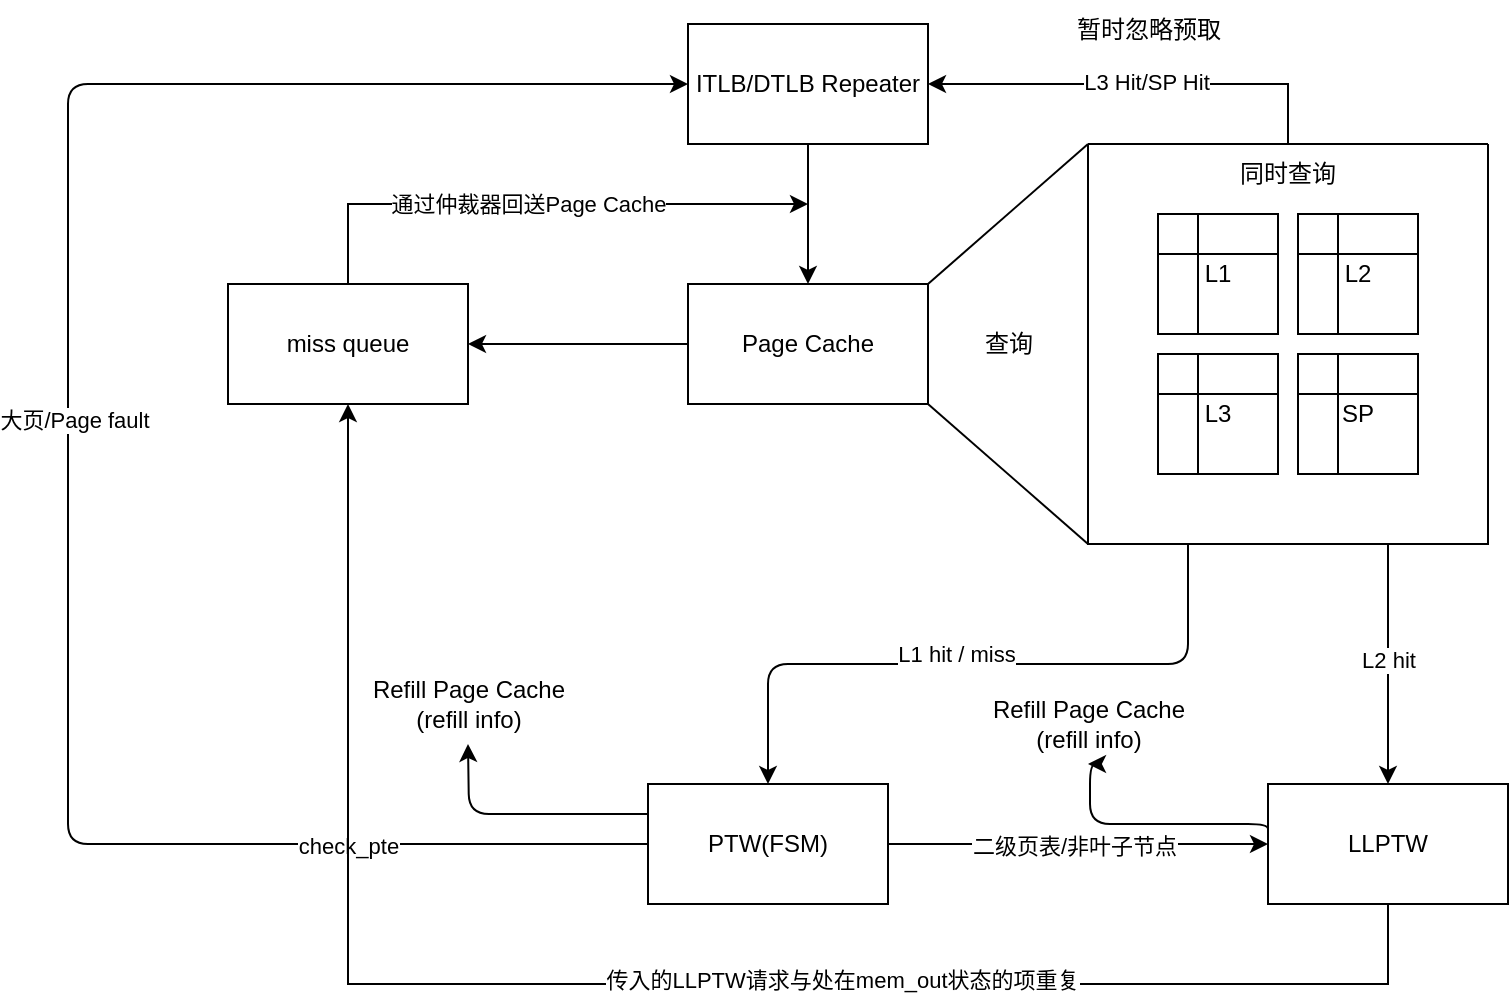 <mxfile version="24.0.4" type="github">
  <diagram name="第 1 页" id="u0s4evxgeO5GkAvL17LF">
    <mxGraphModel dx="791" dy="1105" grid="1" gridSize="10" guides="1" tooltips="1" connect="1" arrows="1" fold="1" page="1" pageScale="1" pageWidth="1600" pageHeight="900" math="0" shadow="0">
      <root>
        <mxCell id="0" />
        <mxCell id="1" parent="0" />
        <mxCell id="WTQIN2awekwh78GTf_UN-3" style="edgeStyle=orthogonalEdgeStyle;rounded=0;orthogonalLoop=1;jettySize=auto;html=1;exitX=0.5;exitY=1;exitDx=0;exitDy=0;entryX=0.5;entryY=0;entryDx=0;entryDy=0;" parent="1" source="WTQIN2awekwh78GTf_UN-1" target="WTQIN2awekwh78GTf_UN-2" edge="1">
          <mxGeometry relative="1" as="geometry" />
        </mxCell>
        <mxCell id="WTQIN2awekwh78GTf_UN-1" value="ITLB/DTLB Repeater" style="rounded=0;whiteSpace=wrap;html=1;" parent="1" vertex="1">
          <mxGeometry x="670" y="190" width="120" height="60" as="geometry" />
        </mxCell>
        <mxCell id="fB4GTKhYR3a0nAZTmNJz-9" style="edgeStyle=orthogonalEdgeStyle;rounded=0;orthogonalLoop=1;jettySize=auto;html=1;exitX=0;exitY=0.5;exitDx=0;exitDy=0;" edge="1" parent="1" source="WTQIN2awekwh78GTf_UN-2" target="fB4GTKhYR3a0nAZTmNJz-6">
          <mxGeometry relative="1" as="geometry" />
        </mxCell>
        <mxCell id="WTQIN2awekwh78GTf_UN-2" value="Page Cache" style="rounded=0;whiteSpace=wrap;html=1;" parent="1" vertex="1">
          <mxGeometry x="670" y="320" width="120" height="60" as="geometry" />
        </mxCell>
        <mxCell id="WTQIN2awekwh78GTf_UN-8" value="" style="endArrow=none;html=1;rounded=0;exitX=1;exitY=0;exitDx=0;exitDy=0;entryX=0;entryY=0;entryDx=0;entryDy=0;" parent="1" source="WTQIN2awekwh78GTf_UN-2" target="WTQIN2awekwh78GTf_UN-19" edge="1">
          <mxGeometry width="50" height="50" relative="1" as="geometry">
            <mxPoint x="830" y="250" as="sourcePoint" />
            <mxPoint x="880" y="200" as="targetPoint" />
          </mxGeometry>
        </mxCell>
        <mxCell id="WTQIN2awekwh78GTf_UN-18" value="" style="endArrow=none;html=1;rounded=0;exitX=1;exitY=1;exitDx=0;exitDy=0;entryX=0;entryY=1;entryDx=0;entryDy=0;" parent="1" source="WTQIN2awekwh78GTf_UN-2" target="WTQIN2awekwh78GTf_UN-19" edge="1">
          <mxGeometry width="50" height="50" relative="1" as="geometry">
            <mxPoint x="830" y="520" as="sourcePoint" />
            <mxPoint x="880" y="470" as="targetPoint" />
          </mxGeometry>
        </mxCell>
        <mxCell id="WTQIN2awekwh78GTf_UN-29" style="edgeStyle=orthogonalEdgeStyle;orthogonalLoop=1;jettySize=auto;html=1;exitX=0.25;exitY=1;exitDx=0;exitDy=0;entryX=0.5;entryY=0;entryDx=0;entryDy=0;" parent="1" source="WTQIN2awekwh78GTf_UN-19" target="WTQIN2awekwh78GTf_UN-34" edge="1">
          <mxGeometry relative="1" as="geometry">
            <mxPoint x="710" y="520" as="targetPoint" />
          </mxGeometry>
        </mxCell>
        <mxCell id="WTQIN2awekwh78GTf_UN-31" value="&lt;div&gt;L1 hit / miss&lt;/div&gt;" style="edgeLabel;html=1;align=center;verticalAlign=middle;resizable=0;points=[];" parent="WTQIN2awekwh78GTf_UN-29" vertex="1" connectable="0">
          <mxGeometry x="0.023" y="-1" relative="1" as="geometry">
            <mxPoint x="-7" y="-4" as="offset" />
          </mxGeometry>
        </mxCell>
        <mxCell id="fB4GTKhYR3a0nAZTmNJz-2" style="edgeStyle=orthogonalEdgeStyle;rounded=0;orthogonalLoop=1;jettySize=auto;html=1;exitX=0.75;exitY=1;exitDx=0;exitDy=0;" edge="1" parent="1" source="WTQIN2awekwh78GTf_UN-19" target="fB4GTKhYR3a0nAZTmNJz-1">
          <mxGeometry relative="1" as="geometry" />
        </mxCell>
        <mxCell id="fB4GTKhYR3a0nAZTmNJz-3" value="&lt;div&gt;L2 hit&lt;/div&gt;" style="edgeLabel;html=1;align=center;verticalAlign=middle;resizable=0;points=[];" vertex="1" connectable="0" parent="fB4GTKhYR3a0nAZTmNJz-2">
          <mxGeometry x="-0.033" relative="1" as="geometry">
            <mxPoint as="offset" />
          </mxGeometry>
        </mxCell>
        <mxCell id="WTQIN2awekwh78GTf_UN-19" value="" style="swimlane;startSize=0;rounded=0;" parent="1" vertex="1">
          <mxGeometry x="870" y="250" width="200" height="200" as="geometry">
            <mxRectangle x="360" y="130" width="50" height="40" as="alternateBounds" />
          </mxGeometry>
        </mxCell>
        <mxCell id="WTQIN2awekwh78GTf_UN-4" value="L1" style="shape=internalStorage;whiteSpace=wrap;html=1;backgroundOutline=1;rounded=0;" parent="WTQIN2awekwh78GTf_UN-19" vertex="1">
          <mxGeometry x="35" y="35" width="60" height="60" as="geometry" />
        </mxCell>
        <mxCell id="WTQIN2awekwh78GTf_UN-5" value="L2" style="shape=internalStorage;whiteSpace=wrap;html=1;backgroundOutline=1;rounded=0;" parent="WTQIN2awekwh78GTf_UN-19" vertex="1">
          <mxGeometry x="105" y="35" width="60" height="60" as="geometry" />
        </mxCell>
        <mxCell id="WTQIN2awekwh78GTf_UN-6" value="L3" style="shape=internalStorage;whiteSpace=wrap;html=1;backgroundOutline=1;rounded=0;" parent="WTQIN2awekwh78GTf_UN-19" vertex="1">
          <mxGeometry x="35" y="105" width="60" height="60" as="geometry" />
        </mxCell>
        <mxCell id="WTQIN2awekwh78GTf_UN-7" value="&lt;div&gt;SP&lt;/div&gt;" style="shape=internalStorage;whiteSpace=wrap;html=1;backgroundOutline=1;rounded=0;" parent="WTQIN2awekwh78GTf_UN-19" vertex="1">
          <mxGeometry x="105" y="105" width="60" height="60" as="geometry" />
        </mxCell>
        <mxCell id="WTQIN2awekwh78GTf_UN-22" value="同时查询" style="text;html=1;align=center;verticalAlign=middle;whiteSpace=wrap;rounded=0;" parent="WTQIN2awekwh78GTf_UN-19" vertex="1">
          <mxGeometry x="70" width="60" height="30" as="geometry" />
        </mxCell>
        <mxCell id="WTQIN2awekwh78GTf_UN-23" style="edgeStyle=orthogonalEdgeStyle;rounded=0;orthogonalLoop=1;jettySize=auto;html=1;exitX=0.5;exitY=0;exitDx=0;exitDy=0;entryX=1;entryY=0.5;entryDx=0;entryDy=0;" parent="1" source="WTQIN2awekwh78GTf_UN-22" target="WTQIN2awekwh78GTf_UN-1" edge="1">
          <mxGeometry relative="1" as="geometry" />
        </mxCell>
        <mxCell id="WTQIN2awekwh78GTf_UN-24" value="&lt;div&gt;L3 Hit/SP Hit&lt;/div&gt;" style="edgeLabel;html=1;align=center;verticalAlign=middle;resizable=0;points=[];rounded=0;" parent="WTQIN2awekwh78GTf_UN-23" vertex="1" connectable="0">
          <mxGeometry x="-0.038" y="-1" relative="1" as="geometry">
            <mxPoint as="offset" />
          </mxGeometry>
        </mxCell>
        <mxCell id="WTQIN2awekwh78GTf_UN-27" value="&lt;div&gt;查询&lt;/div&gt;" style="text;html=1;align=center;verticalAlign=middle;resizable=0;points=[];autosize=1;strokeColor=none;fillColor=none;rounded=0;" parent="1" vertex="1">
          <mxGeometry x="805" y="335" width="50" height="30" as="geometry" />
        </mxCell>
        <mxCell id="WTQIN2awekwh78GTf_UN-35" style="edgeStyle=orthogonalEdgeStyle;orthogonalLoop=1;jettySize=auto;html=1;exitX=0;exitY=0.5;exitDx=0;exitDy=0;entryX=0;entryY=0.5;entryDx=0;entryDy=0;" parent="1" edge="1">
          <mxGeometry relative="1" as="geometry">
            <mxPoint x="670.0" y="220" as="targetPoint" />
            <mxPoint x="650" y="600" as="sourcePoint" />
            <Array as="points">
              <mxPoint x="360" y="600" />
              <mxPoint x="360" y="220" />
            </Array>
          </mxGeometry>
        </mxCell>
        <mxCell id="WTQIN2awekwh78GTf_UN-36" value="check_pte" style="edgeLabel;html=1;align=center;verticalAlign=middle;resizable=0;points=[];" parent="WTQIN2awekwh78GTf_UN-35" vertex="1" connectable="0">
          <mxGeometry x="-0.694" y="1" relative="1" as="geometry">
            <mxPoint as="offset" />
          </mxGeometry>
        </mxCell>
        <mxCell id="WTQIN2awekwh78GTf_UN-37" value="大页/Page fault" style="edgeLabel;html=1;align=center;verticalAlign=middle;resizable=0;points=[];" parent="WTQIN2awekwh78GTf_UN-35" vertex="1" connectable="0">
          <mxGeometry x="0.024" y="-3" relative="1" as="geometry">
            <mxPoint as="offset" />
          </mxGeometry>
        </mxCell>
        <mxCell id="WTQIN2awekwh78GTf_UN-38" style="edgeStyle=orthogonalEdgeStyle;orthogonalLoop=1;jettySize=auto;html=1;exitX=0;exitY=0.25;exitDx=0;exitDy=0;" parent="1" source="WTQIN2awekwh78GTf_UN-34" edge="1">
          <mxGeometry relative="1" as="geometry">
            <mxPoint x="560" y="550" as="targetPoint" />
          </mxGeometry>
        </mxCell>
        <mxCell id="fB4GTKhYR3a0nAZTmNJz-4" style="edgeStyle=orthogonalEdgeStyle;rounded=0;orthogonalLoop=1;jettySize=auto;html=1;exitX=1;exitY=0.5;exitDx=0;exitDy=0;" edge="1" parent="1" source="WTQIN2awekwh78GTf_UN-34" target="fB4GTKhYR3a0nAZTmNJz-1">
          <mxGeometry relative="1" as="geometry" />
        </mxCell>
        <mxCell id="fB4GTKhYR3a0nAZTmNJz-5" value="二级页表/非叶子节点" style="edgeLabel;html=1;align=center;verticalAlign=middle;resizable=0;points=[];" vertex="1" connectable="0" parent="fB4GTKhYR3a0nAZTmNJz-4">
          <mxGeometry x="-0.021" y="-1" relative="1" as="geometry">
            <mxPoint as="offset" />
          </mxGeometry>
        </mxCell>
        <mxCell id="WTQIN2awekwh78GTf_UN-34" value="PTW(FSM)" style="rounded=0;whiteSpace=wrap;html=1;" parent="1" vertex="1">
          <mxGeometry x="650" y="570" width="120" height="60" as="geometry" />
        </mxCell>
        <mxCell id="WTQIN2awekwh78GTf_UN-39" value="&lt;div&gt;Refill Page Cache&lt;/div&gt;&lt;div&gt;(refill info)&lt;/div&gt;" style="text;html=1;align=center;verticalAlign=middle;resizable=0;points=[];autosize=1;strokeColor=none;fillColor=none;" parent="1" vertex="1">
          <mxGeometry x="500" y="510" width="120" height="40" as="geometry" />
        </mxCell>
        <mxCell id="fB4GTKhYR3a0nAZTmNJz-8" style="edgeStyle=orthogonalEdgeStyle;rounded=0;orthogonalLoop=1;jettySize=auto;html=1;exitX=0.5;exitY=1;exitDx=0;exitDy=0;entryX=0.5;entryY=1;entryDx=0;entryDy=0;" edge="1" parent="1" source="fB4GTKhYR3a0nAZTmNJz-1" target="fB4GTKhYR3a0nAZTmNJz-6">
          <mxGeometry relative="1" as="geometry">
            <mxPoint x="510" y="690" as="targetPoint" />
            <Array as="points">
              <mxPoint x="1020" y="670" />
              <mxPoint x="500" y="670" />
            </Array>
          </mxGeometry>
        </mxCell>
        <mxCell id="fB4GTKhYR3a0nAZTmNJz-13" value="传入的LLPTW请求与处在mem_out状态的项重复" style="edgeLabel;html=1;align=center;verticalAlign=middle;resizable=0;points=[];" vertex="1" connectable="0" parent="fB4GTKhYR3a0nAZTmNJz-8">
          <mxGeometry x="-0.264" y="-2" relative="1" as="geometry">
            <mxPoint as="offset" />
          </mxGeometry>
        </mxCell>
        <mxCell id="fB4GTKhYR3a0nAZTmNJz-1" value="LLPTW" style="rounded=0;whiteSpace=wrap;html=1;" vertex="1" parent="1">
          <mxGeometry x="960" y="570" width="120" height="60" as="geometry" />
        </mxCell>
        <mxCell id="fB4GTKhYR3a0nAZTmNJz-11" style="edgeStyle=orthogonalEdgeStyle;rounded=0;orthogonalLoop=1;jettySize=auto;html=1;exitX=0.5;exitY=0;exitDx=0;exitDy=0;" edge="1" parent="1" source="fB4GTKhYR3a0nAZTmNJz-6">
          <mxGeometry relative="1" as="geometry">
            <mxPoint x="730" y="280" as="targetPoint" />
            <Array as="points">
              <mxPoint x="500" y="280" />
            </Array>
          </mxGeometry>
        </mxCell>
        <mxCell id="fB4GTKhYR3a0nAZTmNJz-14" value="通过仲裁器回送Page Cache" style="edgeLabel;html=1;align=center;verticalAlign=middle;resizable=0;points=[];" vertex="1" connectable="0" parent="fB4GTKhYR3a0nAZTmNJz-11">
          <mxGeometry x="-0.348" relative="1" as="geometry">
            <mxPoint x="42" as="offset" />
          </mxGeometry>
        </mxCell>
        <mxCell id="fB4GTKhYR3a0nAZTmNJz-6" value="miss queue" style="rounded=0;whiteSpace=wrap;html=1;" vertex="1" parent="1">
          <mxGeometry x="440" y="320" width="120" height="60" as="geometry" />
        </mxCell>
        <mxCell id="fB4GTKhYR3a0nAZTmNJz-15" value="暂时忽略预取" style="text;html=1;align=center;verticalAlign=middle;resizable=0;points=[];autosize=1;strokeColor=none;fillColor=none;" vertex="1" parent="1">
          <mxGeometry x="850" y="178" width="100" height="30" as="geometry" />
        </mxCell>
        <mxCell id="fB4GTKhYR3a0nAZTmNJz-16" value="&lt;div&gt;Refill Page Cache&lt;/div&gt;&lt;div&gt;(refill info)&lt;/div&gt;" style="text;html=1;align=center;verticalAlign=middle;resizable=0;points=[];autosize=1;strokeColor=none;fillColor=none;" vertex="1" parent="1">
          <mxGeometry x="810" y="520" width="120" height="40" as="geometry" />
        </mxCell>
        <mxCell id="fB4GTKhYR3a0nAZTmNJz-17" style="edgeStyle=orthogonalEdgeStyle;orthogonalLoop=1;jettySize=auto;html=1;exitX=0;exitY=0.25;exitDx=0;exitDy=0;" edge="1" parent="1">
          <mxGeometry relative="1" as="geometry">
            <mxPoint x="870" y="560" as="targetPoint" />
            <mxPoint x="960" y="595" as="sourcePoint" />
            <Array as="points">
              <mxPoint x="960" y="590" />
              <mxPoint x="871" y="590" />
            </Array>
          </mxGeometry>
        </mxCell>
      </root>
    </mxGraphModel>
  </diagram>
</mxfile>
